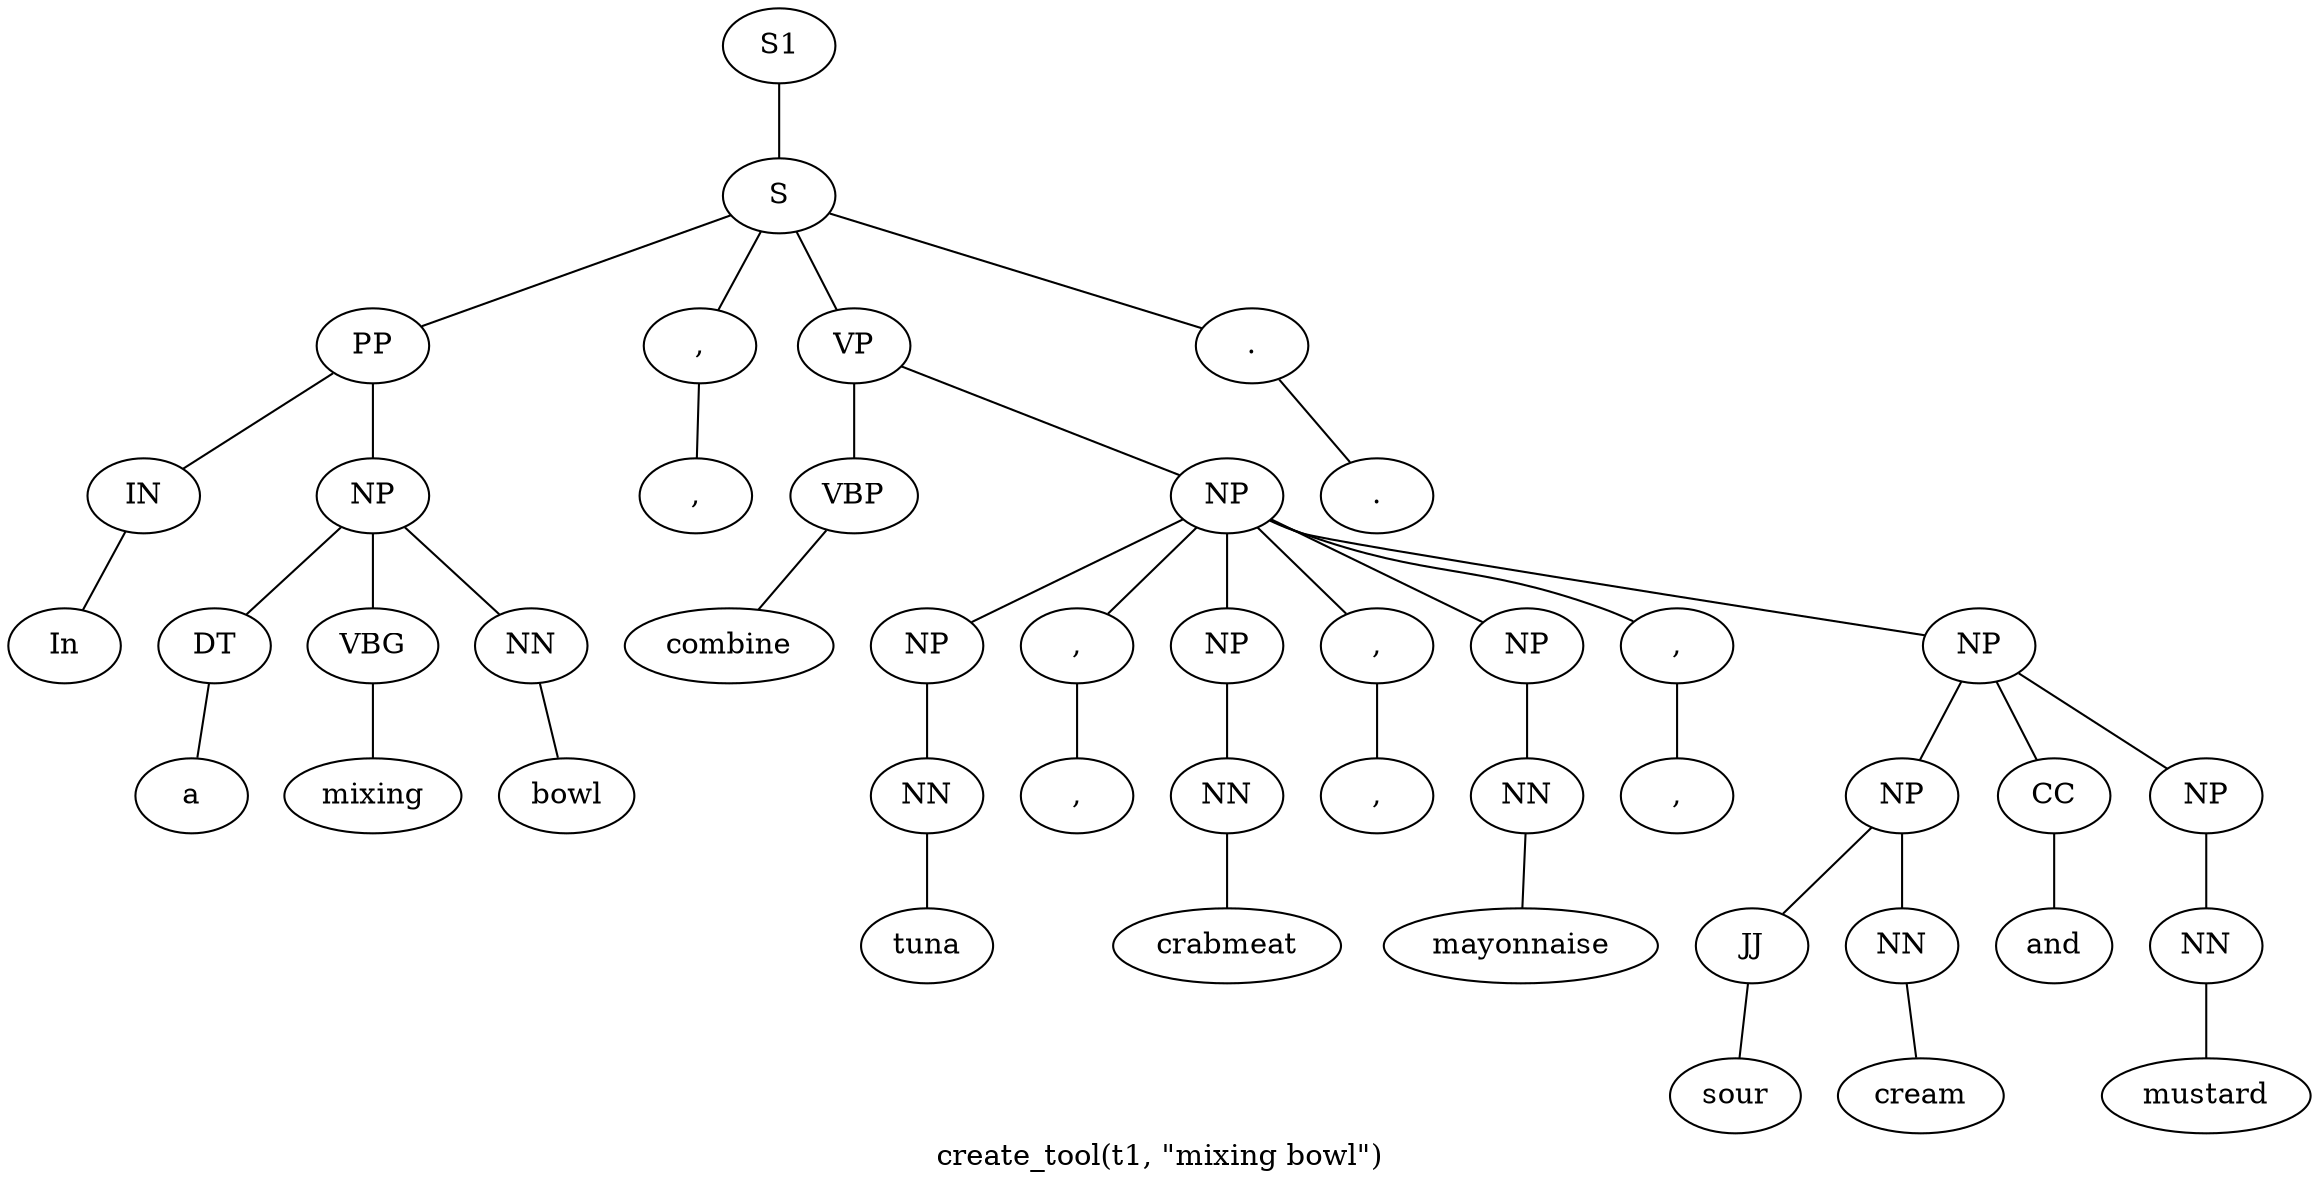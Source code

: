 graph SyntaxGraph {
	label = "create_tool(t1, \"mixing bowl\")";
	Node0 [label="S1"];
	Node1 [label="S"];
	Node2 [label="PP"];
	Node3 [label="IN"];
	Node4 [label="In"];
	Node5 [label="NP"];
	Node6 [label="DT"];
	Node7 [label="a"];
	Node8 [label="VBG"];
	Node9 [label="mixing"];
	Node10 [label="NN"];
	Node11 [label="bowl"];
	Node12 [label=","];
	Node13 [label=","];
	Node14 [label="VP"];
	Node15 [label="VBP"];
	Node16 [label="combine"];
	Node17 [label="NP"];
	Node18 [label="NP"];
	Node19 [label="NN"];
	Node20 [label="tuna"];
	Node21 [label=","];
	Node22 [label=","];
	Node23 [label="NP"];
	Node24 [label="NN"];
	Node25 [label="crabmeat"];
	Node26 [label=","];
	Node27 [label=","];
	Node28 [label="NP"];
	Node29 [label="NN"];
	Node30 [label="mayonnaise"];
	Node31 [label=","];
	Node32 [label=","];
	Node33 [label="NP"];
	Node34 [label="NP"];
	Node35 [label="JJ"];
	Node36 [label="sour"];
	Node37 [label="NN"];
	Node38 [label="cream"];
	Node39 [label="CC"];
	Node40 [label="and"];
	Node41 [label="NP"];
	Node42 [label="NN"];
	Node43 [label="mustard"];
	Node44 [label="."];
	Node45 [label="."];

	Node0 -- Node1;
	Node1 -- Node2;
	Node1 -- Node12;
	Node1 -- Node14;
	Node1 -- Node44;
	Node2 -- Node3;
	Node2 -- Node5;
	Node3 -- Node4;
	Node5 -- Node6;
	Node5 -- Node8;
	Node5 -- Node10;
	Node6 -- Node7;
	Node8 -- Node9;
	Node10 -- Node11;
	Node12 -- Node13;
	Node14 -- Node15;
	Node14 -- Node17;
	Node15 -- Node16;
	Node17 -- Node18;
	Node17 -- Node21;
	Node17 -- Node23;
	Node17 -- Node26;
	Node17 -- Node28;
	Node17 -- Node31;
	Node17 -- Node33;
	Node18 -- Node19;
	Node19 -- Node20;
	Node21 -- Node22;
	Node23 -- Node24;
	Node24 -- Node25;
	Node26 -- Node27;
	Node28 -- Node29;
	Node29 -- Node30;
	Node31 -- Node32;
	Node33 -- Node34;
	Node33 -- Node39;
	Node33 -- Node41;
	Node34 -- Node35;
	Node34 -- Node37;
	Node35 -- Node36;
	Node37 -- Node38;
	Node39 -- Node40;
	Node41 -- Node42;
	Node42 -- Node43;
	Node44 -- Node45;
}